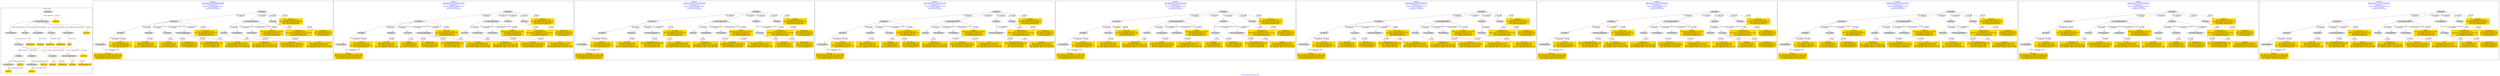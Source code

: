 digraph n0 {
fontcolor="blue"
remincross="true"
label="s13-s-art-institute-of-chicago.xml"
subgraph cluster_0 {
label="1-correct model"
n2[style="filled",color="white",fillcolor="lightgray",label="E12_Production1"];
n3[style="filled",color="white",fillcolor="lightgray",label="E21_Person1"];
n4[style="filled",color="white",fillcolor="lightgray",label="E67_Birth1"];
n5[style="filled",color="white",fillcolor="lightgray",label="E69_Death1"];
n6[style="filled",color="white",fillcolor="lightgray",label="E74_Group1"];
n7[style="filled",color="white",fillcolor="lightgray",label="E82_Actor_Appellation1"];
n8[style="filled",color="white",fillcolor="lightgray",label="E22_Man-Made_Object1"];
n9[style="filled",color="white",fillcolor="lightgray",label="E35_Title1"];
n10[style="filled",color="white",fillcolor="lightgray",label="E54_Dimension1"];
n11[style="filled",color="white",fillcolor="lightgray",label="E55_Type1"];
n12[style="filled",color="white",fillcolor="lightgray",label="E8_Acquisition1"];
n13[style="filled",color="white",fillcolor="lightgray",label="E38_Image1"];
n14[style="filled",color="white",fillcolor="lightgray",label="E52_Time-Span1"];
n15[style="filled",color="white",fillcolor="lightgray",label="E52_Time-Span2"];
n16[shape="plaintext",style="filled",fillcolor="gold",label="Nationality"];
n17[shape="plaintext",style="filled",fillcolor="gold",label="birthYear"];
n18[shape="plaintext",style="filled",fillcolor="gold",label="Linktodata"];
n19[shape="plaintext",style="filled",fillcolor="gold",label="Artistname"];
n20[shape="plaintext",style="filled",fillcolor="gold",label="Nationality_uri"];
n21[shape="plaintext",style="filled",fillcolor="gold",label="Death_URI"];
n22[shape="plaintext",style="filled",fillcolor="gold",label="Artist_URI"];
n23[shape="plaintext",style="filled",fillcolor="gold",label="Artist_Appellation_URI"];
n24[shape="plaintext",style="filled",fillcolor="gold",label="Credit"];
n25[shape="plaintext",style="filled",fillcolor="gold",label="deathYear"];
n26[shape="plaintext",style="filled",fillcolor="gold",label="Dimensions"];
n27[shape="plaintext",style="filled",fillcolor="gold",label="Technique_uri"];
n28[shape="plaintext",style="filled",fillcolor="gold",label="Titleofartwork"];
n29[shape="plaintext",style="filled",fillcolor="gold",label="Birth_URI"];
n30[shape="plaintext",style="filled",fillcolor="gold",label="ImageURL"];
n31[shape="plaintext",style="filled",fillcolor="gold",label="Typeofartwork"];
}
subgraph cluster_1 {
label="candidate 0\nlink coherence:0.038461538461538464\nnode coherence:0.07407407407407407\nconfidence:1.0\nmapping score:0.391358024691358\ncost:1510.805839\n-precision:0.82-recall:0.69"
n33[style="filled",color="white",fillcolor="lightgray",label="E21_Person1"];
n34[style="filled",color="white",fillcolor="lightgray",label="E67_Birth1"];
n35[style="filled",color="white",fillcolor="lightgray",label="E69_Death1"];
n36[style="filled",color="white",fillcolor="lightgray",label="E74_Group1"];
n37[style="filled",color="white",fillcolor="lightgray",label="E82_Actor_Appellation1"];
n38[style="filled",color="white",fillcolor="lightgray",label="E22_Man-Made_Object1"];
n39[style="filled",color="white",fillcolor="lightgray",label="E35_Title1"];
n40[style="filled",color="white",fillcolor="lightgray",label="E54_Dimension1"];
n41[style="filled",color="white",fillcolor="lightgray",label="E8_Acquisition1"];
n42[style="filled",color="white",fillcolor="lightgray",label="E38_Image1"];
n43[style="filled",color="white",fillcolor="lightgray",label="E55_Type1"];
n44[style="filled",color="white",fillcolor="lightgray",label="E52_Time-Span1"];
n45[shape="plaintext",style="filled",fillcolor="gold",label="Typeofartwork\n[E55_Type,label,0.396]\n[E29_Design_or_Procedure,P3_has_note,0.354]\n[E57_Material,label,0.183]\n[E57_Material,classLink,0.067]"];
n46[shape="plaintext",style="filled",fillcolor="gold",label="birthYear\n[E52_Time-Span,P82a_begin_of_the_begin,0.495]\n[E52_Time-Span,P82_at_some_time_within,0.384]\n[E52_Time-Span,P82b_end_of_the_end,0.077]\n[E33_Linguistic_Object,P3_has_note,0.044]"];
n47[shape="plaintext",style="filled",fillcolor="gold",label="Credit\n[E8_Acquisition,P3_has_note,0.543]\n[E30_Right,P3_has_note,0.167]\n[E22_Man-Made_Object,P3_has_note,0.157]\n[E73_Information_Object,P3_has_note,0.133]"];
n48[shape="plaintext",style="filled",fillcolor="gold",label="ImageURL\n[E38_Image,classLink,0.823]\n[E22_Man-Made_Object,classLink,0.097]\n[E78_Collection,classLink,0.052]\n[E21_Person,classLink,0.028]"];
n49[shape="plaintext",style="filled",fillcolor="gold",label="Artist_Appellation_URI\n[E82_Actor_Appellation,classLink,0.598]\n[E21_Person,classLink,0.304]\n[E67_Birth,classLink,0.049]\n[E39_Actor,classLink,0.049]"];
n50[shape="plaintext",style="filled",fillcolor="gold",label="Titleofartwork\n[E35_Title,label,0.383]\n[E22_Man-Made_Object,P3_has_note,0.226]\n[E33_Linguistic_Object,P3_has_note,0.203]\n[E73_Information_Object,P3_has_note,0.188]"];
n51[shape="plaintext",style="filled",fillcolor="gold",label="Birth_URI\n[E67_Birth,classLink,0.379]\n[E21_Person,classLink,0.288]\n[E82_Actor_Appellation,classLink,0.223]\n[E39_Actor,classLink,0.11]"];
n52[shape="plaintext",style="filled",fillcolor="gold",label="Artist_URI\n[E21_Person,classLink,0.395]\n[E82_Actor_Appellation,classLink,0.307]\n[E39_Actor,classLink,0.15]\n[E67_Birth,classLink,0.149]"];
n53[shape="plaintext",style="filled",fillcolor="gold",label="Linktodata\n[E22_Man-Made_Object,classLink,0.422]\n[E38_Image,classLink,0.411]\n[E78_Collection,classLink,0.109]\n[E21_Person,classLink,0.058]"];
n54[shape="plaintext",style="filled",fillcolor="gold",label="Death_URI\n[E69_Death,classLink,0.318]\n[E67_Birth,classLink,0.259]\n[E21_Person,classLink,0.237]\n[E82_Actor_Appellation,classLink,0.186]"];
n55[shape="plaintext",style="filled",fillcolor="gold",label="Technique_uri\n[E55_Type,classLink,0.415]\n[E57_Material,classLink,0.374]\n[E74_Group,classLink,0.172]\n[E55_Type,label,0.04]"];
n56[shape="plaintext",style="filled",fillcolor="gold",label="Artistname\n[E82_Actor_Appellation,label,0.658]\n[E8_Acquisition,P3_has_note,0.141]\n[E22_Man-Made_Object,P3_has_note,0.102]\n[E33_Linguistic_Object,P3_has_note,0.099]"];
n57[shape="plaintext",style="filled",fillcolor="gold",label="Nationality\n[E74_Group,label,0.522]\n[E74_Group,classLink,0.36]\n[E55_Type,label,0.063]\n[E21_Person,P3_has_note,0.055]"];
n58[shape="plaintext",style="filled",fillcolor="gold",label="Nationality_uri\n[E74_Group,classLink,0.71]\n[E55_Type,classLink,0.168]\n[E57_Material,classLink,0.081]\n[E74_Group,label,0.04]"];
n59[shape="plaintext",style="filled",fillcolor="gold",label="Dimensions\n[E54_Dimension,P3_has_note,0.815]\n[E22_Man-Made_Object,P3_has_note,0.079]\n[E34_Inscription,P3_has_note,0.056]\n[E82_Actor_Appellation,label,0.051]"];
}
subgraph cluster_2 {
label="candidate 1\nlink coherence:0.037037037037037035\nnode coherence:0.07407407407407407\nconfidence:1.0\nmapping score:0.391358024691358\ncost:1511.805148\n-precision:0.75-recall:0.69"
n61[style="filled",color="white",fillcolor="lightgray",label="E21_Person1"];
n62[style="filled",color="white",fillcolor="lightgray",label="E67_Birth1"];
n63[style="filled",color="white",fillcolor="lightgray",label="E69_Death1"];
n64[style="filled",color="white",fillcolor="lightgray",label="E74_Group1"];
n65[style="filled",color="white",fillcolor="lightgray",label="E82_Actor_Appellation1"];
n66[style="filled",color="white",fillcolor="lightgray",label="E22_Man-Made_Object1"];
n67[style="filled",color="white",fillcolor="lightgray",label="E35_Title1"];
n68[style="filled",color="white",fillcolor="lightgray",label="E54_Dimension1"];
n69[style="filled",color="white",fillcolor="lightgray",label="E8_Acquisition1"];
n70[style="filled",color="white",fillcolor="lightgray",label="E38_Image1"];
n71[style="filled",color="white",fillcolor="lightgray",label="E39_Actor1"];
n72[style="filled",color="white",fillcolor="lightgray",label="E55_Type1"];
n73[style="filled",color="white",fillcolor="lightgray",label="E52_Time-Span1"];
n74[shape="plaintext",style="filled",fillcolor="gold",label="Typeofartwork\n[E55_Type,label,0.396]\n[E29_Design_or_Procedure,P3_has_note,0.354]\n[E57_Material,label,0.183]\n[E57_Material,classLink,0.067]"];
n75[shape="plaintext",style="filled",fillcolor="gold",label="birthYear\n[E52_Time-Span,P82a_begin_of_the_begin,0.495]\n[E52_Time-Span,P82_at_some_time_within,0.384]\n[E52_Time-Span,P82b_end_of_the_end,0.077]\n[E33_Linguistic_Object,P3_has_note,0.044]"];
n76[shape="plaintext",style="filled",fillcolor="gold",label="Credit\n[E8_Acquisition,P3_has_note,0.543]\n[E30_Right,P3_has_note,0.167]\n[E22_Man-Made_Object,P3_has_note,0.157]\n[E73_Information_Object,P3_has_note,0.133]"];
n77[shape="plaintext",style="filled",fillcolor="gold",label="ImageURL\n[E38_Image,classLink,0.823]\n[E22_Man-Made_Object,classLink,0.097]\n[E78_Collection,classLink,0.052]\n[E21_Person,classLink,0.028]"];
n78[shape="plaintext",style="filled",fillcolor="gold",label="Artist_Appellation_URI\n[E82_Actor_Appellation,classLink,0.598]\n[E21_Person,classLink,0.304]\n[E67_Birth,classLink,0.049]\n[E39_Actor,classLink,0.049]"];
n79[shape="plaintext",style="filled",fillcolor="gold",label="Titleofartwork\n[E35_Title,label,0.383]\n[E22_Man-Made_Object,P3_has_note,0.226]\n[E33_Linguistic_Object,P3_has_note,0.203]\n[E73_Information_Object,P3_has_note,0.188]"];
n80[shape="plaintext",style="filled",fillcolor="gold",label="Birth_URI\n[E67_Birth,classLink,0.379]\n[E21_Person,classLink,0.288]\n[E82_Actor_Appellation,classLink,0.223]\n[E39_Actor,classLink,0.11]"];
n81[shape="plaintext",style="filled",fillcolor="gold",label="Artist_URI\n[E21_Person,classLink,0.395]\n[E82_Actor_Appellation,classLink,0.307]\n[E39_Actor,classLink,0.15]\n[E67_Birth,classLink,0.149]"];
n82[shape="plaintext",style="filled",fillcolor="gold",label="Linktodata\n[E22_Man-Made_Object,classLink,0.422]\n[E38_Image,classLink,0.411]\n[E78_Collection,classLink,0.109]\n[E21_Person,classLink,0.058]"];
n83[shape="plaintext",style="filled",fillcolor="gold",label="Death_URI\n[E69_Death,classLink,0.318]\n[E67_Birth,classLink,0.259]\n[E21_Person,classLink,0.237]\n[E82_Actor_Appellation,classLink,0.186]"];
n84[shape="plaintext",style="filled",fillcolor="gold",label="Technique_uri\n[E55_Type,classLink,0.415]\n[E57_Material,classLink,0.374]\n[E74_Group,classLink,0.172]\n[E55_Type,label,0.04]"];
n85[shape="plaintext",style="filled",fillcolor="gold",label="Artistname\n[E82_Actor_Appellation,label,0.658]\n[E8_Acquisition,P3_has_note,0.141]\n[E22_Man-Made_Object,P3_has_note,0.102]\n[E33_Linguistic_Object,P3_has_note,0.099]"];
n86[shape="plaintext",style="filled",fillcolor="gold",label="Nationality\n[E74_Group,label,0.522]\n[E74_Group,classLink,0.36]\n[E55_Type,label,0.063]\n[E21_Person,P3_has_note,0.055]"];
n87[shape="plaintext",style="filled",fillcolor="gold",label="Nationality_uri\n[E74_Group,classLink,0.71]\n[E55_Type,classLink,0.168]\n[E57_Material,classLink,0.081]\n[E74_Group,label,0.04]"];
n88[shape="plaintext",style="filled",fillcolor="gold",label="Dimensions\n[E54_Dimension,P3_has_note,0.815]\n[E22_Man-Made_Object,P3_has_note,0.079]\n[E34_Inscription,P3_has_note,0.056]\n[E82_Actor_Appellation,label,0.051]"];
}
subgraph cluster_3 {
label="candidate 2\nlink coherence:0.037037037037037035\nnode coherence:0.07407407407407407\nconfidence:1.0\nmapping score:0.391358024691358\ncost:1511.805198\n-precision:0.67-recall:0.62"
n90[style="filled",color="white",fillcolor="lightgray",label="E21_Person1"];
n91[style="filled",color="white",fillcolor="lightgray",label="E67_Birth1"];
n92[style="filled",color="white",fillcolor="lightgray",label="E69_Death1"];
n93[style="filled",color="white",fillcolor="lightgray",label="E82_Actor_Appellation1"];
n94[style="filled",color="white",fillcolor="lightgray",label="E22_Man-Made_Object1"];
n95[style="filled",color="white",fillcolor="lightgray",label="E35_Title1"];
n96[style="filled",color="white",fillcolor="lightgray",label="E54_Dimension1"];
n97[style="filled",color="white",fillcolor="lightgray",label="E8_Acquisition1"];
n98[style="filled",color="white",fillcolor="lightgray",label="E38_Image1"];
n99[style="filled",color="white",fillcolor="lightgray",label="E39_Actor1"];
n100[style="filled",color="white",fillcolor="lightgray",label="E55_Type1"];
n101[style="filled",color="white",fillcolor="lightgray",label="E74_Group1"];
n102[style="filled",color="white",fillcolor="lightgray",label="E52_Time-Span1"];
n103[shape="plaintext",style="filled",fillcolor="gold",label="Typeofartwork\n[E55_Type,label,0.396]\n[E29_Design_or_Procedure,P3_has_note,0.354]\n[E57_Material,label,0.183]\n[E57_Material,classLink,0.067]"];
n104[shape="plaintext",style="filled",fillcolor="gold",label="birthYear\n[E52_Time-Span,P82a_begin_of_the_begin,0.495]\n[E52_Time-Span,P82_at_some_time_within,0.384]\n[E52_Time-Span,P82b_end_of_the_end,0.077]\n[E33_Linguistic_Object,P3_has_note,0.044]"];
n105[shape="plaintext",style="filled",fillcolor="gold",label="Credit\n[E8_Acquisition,P3_has_note,0.543]\n[E30_Right,P3_has_note,0.167]\n[E22_Man-Made_Object,P3_has_note,0.157]\n[E73_Information_Object,P3_has_note,0.133]"];
n106[shape="plaintext",style="filled",fillcolor="gold",label="ImageURL\n[E38_Image,classLink,0.823]\n[E22_Man-Made_Object,classLink,0.097]\n[E78_Collection,classLink,0.052]\n[E21_Person,classLink,0.028]"];
n107[shape="plaintext",style="filled",fillcolor="gold",label="Artist_Appellation_URI\n[E82_Actor_Appellation,classLink,0.598]\n[E21_Person,classLink,0.304]\n[E67_Birth,classLink,0.049]\n[E39_Actor,classLink,0.049]"];
n108[shape="plaintext",style="filled",fillcolor="gold",label="Titleofartwork\n[E35_Title,label,0.383]\n[E22_Man-Made_Object,P3_has_note,0.226]\n[E33_Linguistic_Object,P3_has_note,0.203]\n[E73_Information_Object,P3_has_note,0.188]"];
n109[shape="plaintext",style="filled",fillcolor="gold",label="Birth_URI\n[E67_Birth,classLink,0.379]\n[E21_Person,classLink,0.288]\n[E82_Actor_Appellation,classLink,0.223]\n[E39_Actor,classLink,0.11]"];
n110[shape="plaintext",style="filled",fillcolor="gold",label="Artist_URI\n[E21_Person,classLink,0.395]\n[E82_Actor_Appellation,classLink,0.307]\n[E39_Actor,classLink,0.15]\n[E67_Birth,classLink,0.149]"];
n111[shape="plaintext",style="filled",fillcolor="gold",label="Linktodata\n[E22_Man-Made_Object,classLink,0.422]\n[E38_Image,classLink,0.411]\n[E78_Collection,classLink,0.109]\n[E21_Person,classLink,0.058]"];
n112[shape="plaintext",style="filled",fillcolor="gold",label="Death_URI\n[E69_Death,classLink,0.318]\n[E67_Birth,classLink,0.259]\n[E21_Person,classLink,0.237]\n[E82_Actor_Appellation,classLink,0.186]"];
n113[shape="plaintext",style="filled",fillcolor="gold",label="Technique_uri\n[E55_Type,classLink,0.415]\n[E57_Material,classLink,0.374]\n[E74_Group,classLink,0.172]\n[E55_Type,label,0.04]"];
n114[shape="plaintext",style="filled",fillcolor="gold",label="Artistname\n[E82_Actor_Appellation,label,0.658]\n[E8_Acquisition,P3_has_note,0.141]\n[E22_Man-Made_Object,P3_has_note,0.102]\n[E33_Linguistic_Object,P3_has_note,0.099]"];
n115[shape="plaintext",style="filled",fillcolor="gold",label="Nationality\n[E74_Group,label,0.522]\n[E74_Group,classLink,0.36]\n[E55_Type,label,0.063]\n[E21_Person,P3_has_note,0.055]"];
n116[shape="plaintext",style="filled",fillcolor="gold",label="Nationality_uri\n[E74_Group,classLink,0.71]\n[E55_Type,classLink,0.168]\n[E57_Material,classLink,0.081]\n[E74_Group,label,0.04]"];
n117[shape="plaintext",style="filled",fillcolor="gold",label="Dimensions\n[E54_Dimension,P3_has_note,0.815]\n[E22_Man-Made_Object,P3_has_note,0.079]\n[E34_Inscription,P3_has_note,0.056]\n[E82_Actor_Appellation,label,0.051]"];
}
subgraph cluster_4 {
label="candidate 3\nlink coherence:0.037037037037037035\nnode coherence:0.07407407407407407\nconfidence:1.0\nmapping score:0.391358024691358\ncost:1511.805462\n-precision:0.67-recall:0.62"
n119[style="filled",color="white",fillcolor="lightgray",label="E21_Person1"];
n120[style="filled",color="white",fillcolor="lightgray",label="E67_Birth1"];
n121[style="filled",color="white",fillcolor="lightgray",label="E69_Death1"];
n122[style="filled",color="white",fillcolor="lightgray",label="E74_Group1"];
n123[style="filled",color="white",fillcolor="lightgray",label="E22_Man-Made_Object1"];
n124[style="filled",color="white",fillcolor="lightgray",label="E35_Title1"];
n125[style="filled",color="white",fillcolor="lightgray",label="E54_Dimension1"];
n126[style="filled",color="white",fillcolor="lightgray",label="E8_Acquisition1"];
n127[style="filled",color="white",fillcolor="lightgray",label="E38_Image1"];
n128[style="filled",color="white",fillcolor="lightgray",label="E39_Actor1"];
n129[style="filled",color="white",fillcolor="lightgray",label="E55_Type1"];
n130[style="filled",color="white",fillcolor="lightgray",label="E82_Actor_Appellation1"];
n131[style="filled",color="white",fillcolor="lightgray",label="E52_Time-Span1"];
n132[shape="plaintext",style="filled",fillcolor="gold",label="Typeofartwork\n[E55_Type,label,0.396]\n[E29_Design_or_Procedure,P3_has_note,0.354]\n[E57_Material,label,0.183]\n[E57_Material,classLink,0.067]"];
n133[shape="plaintext",style="filled",fillcolor="gold",label="birthYear\n[E52_Time-Span,P82a_begin_of_the_begin,0.495]\n[E52_Time-Span,P82_at_some_time_within,0.384]\n[E52_Time-Span,P82b_end_of_the_end,0.077]\n[E33_Linguistic_Object,P3_has_note,0.044]"];
n134[shape="plaintext",style="filled",fillcolor="gold",label="Credit\n[E8_Acquisition,P3_has_note,0.543]\n[E30_Right,P3_has_note,0.167]\n[E22_Man-Made_Object,P3_has_note,0.157]\n[E73_Information_Object,P3_has_note,0.133]"];
n135[shape="plaintext",style="filled",fillcolor="gold",label="ImageURL\n[E38_Image,classLink,0.823]\n[E22_Man-Made_Object,classLink,0.097]\n[E78_Collection,classLink,0.052]\n[E21_Person,classLink,0.028]"];
n136[shape="plaintext",style="filled",fillcolor="gold",label="Artist_Appellation_URI\n[E82_Actor_Appellation,classLink,0.598]\n[E21_Person,classLink,0.304]\n[E67_Birth,classLink,0.049]\n[E39_Actor,classLink,0.049]"];
n137[shape="plaintext",style="filled",fillcolor="gold",label="Titleofartwork\n[E35_Title,label,0.383]\n[E22_Man-Made_Object,P3_has_note,0.226]\n[E33_Linguistic_Object,P3_has_note,0.203]\n[E73_Information_Object,P3_has_note,0.188]"];
n138[shape="plaintext",style="filled",fillcolor="gold",label="Birth_URI\n[E67_Birth,classLink,0.379]\n[E21_Person,classLink,0.288]\n[E82_Actor_Appellation,classLink,0.223]\n[E39_Actor,classLink,0.11]"];
n139[shape="plaintext",style="filled",fillcolor="gold",label="Artist_URI\n[E21_Person,classLink,0.395]\n[E82_Actor_Appellation,classLink,0.307]\n[E39_Actor,classLink,0.15]\n[E67_Birth,classLink,0.149]"];
n140[shape="plaintext",style="filled",fillcolor="gold",label="Linktodata\n[E22_Man-Made_Object,classLink,0.422]\n[E38_Image,classLink,0.411]\n[E78_Collection,classLink,0.109]\n[E21_Person,classLink,0.058]"];
n141[shape="plaintext",style="filled",fillcolor="gold",label="Death_URI\n[E69_Death,classLink,0.318]\n[E67_Birth,classLink,0.259]\n[E21_Person,classLink,0.237]\n[E82_Actor_Appellation,classLink,0.186]"];
n142[shape="plaintext",style="filled",fillcolor="gold",label="Technique_uri\n[E55_Type,classLink,0.415]\n[E57_Material,classLink,0.374]\n[E74_Group,classLink,0.172]\n[E55_Type,label,0.04]"];
n143[shape="plaintext",style="filled",fillcolor="gold",label="Artistname\n[E82_Actor_Appellation,label,0.658]\n[E8_Acquisition,P3_has_note,0.141]\n[E22_Man-Made_Object,P3_has_note,0.102]\n[E33_Linguistic_Object,P3_has_note,0.099]"];
n144[shape="plaintext",style="filled",fillcolor="gold",label="Nationality\n[E74_Group,label,0.522]\n[E74_Group,classLink,0.36]\n[E55_Type,label,0.063]\n[E21_Person,P3_has_note,0.055]"];
n145[shape="plaintext",style="filled",fillcolor="gold",label="Nationality_uri\n[E74_Group,classLink,0.71]\n[E55_Type,classLink,0.168]\n[E57_Material,classLink,0.081]\n[E74_Group,label,0.04]"];
n146[shape="plaintext",style="filled",fillcolor="gold",label="Dimensions\n[E54_Dimension,P3_has_note,0.815]\n[E22_Man-Made_Object,P3_has_note,0.079]\n[E34_Inscription,P3_has_note,0.056]\n[E82_Actor_Appellation,label,0.051]"];
}
subgraph cluster_5 {
label="candidate 4\nlink coherence:0.037037037037037035\nnode coherence:0.07407407407407407\nconfidence:1.0\nmapping score:0.391358024691358\ncost:1511.805512\n-precision:0.58-recall:0.54"
n148[style="filled",color="white",fillcolor="lightgray",label="E21_Person1"];
n149[style="filled",color="white",fillcolor="lightgray",label="E67_Birth1"];
n150[style="filled",color="white",fillcolor="lightgray",label="E69_Death1"];
n151[style="filled",color="white",fillcolor="lightgray",label="E22_Man-Made_Object1"];
n152[style="filled",color="white",fillcolor="lightgray",label="E35_Title1"];
n153[style="filled",color="white",fillcolor="lightgray",label="E54_Dimension1"];
n154[style="filled",color="white",fillcolor="lightgray",label="E8_Acquisition1"];
n155[style="filled",color="white",fillcolor="lightgray",label="E38_Image1"];
n156[style="filled",color="white",fillcolor="lightgray",label="E39_Actor1"];
n157[style="filled",color="white",fillcolor="lightgray",label="E55_Type1"];
n158[style="filled",color="white",fillcolor="lightgray",label="E74_Group1"];
n159[style="filled",color="white",fillcolor="lightgray",label="E82_Actor_Appellation1"];
n160[style="filled",color="white",fillcolor="lightgray",label="E52_Time-Span1"];
n161[shape="plaintext",style="filled",fillcolor="gold",label="Typeofartwork\n[E55_Type,label,0.396]\n[E29_Design_or_Procedure,P3_has_note,0.354]\n[E57_Material,label,0.183]\n[E57_Material,classLink,0.067]"];
n162[shape="plaintext",style="filled",fillcolor="gold",label="birthYear\n[E52_Time-Span,P82a_begin_of_the_begin,0.495]\n[E52_Time-Span,P82_at_some_time_within,0.384]\n[E52_Time-Span,P82b_end_of_the_end,0.077]\n[E33_Linguistic_Object,P3_has_note,0.044]"];
n163[shape="plaintext",style="filled",fillcolor="gold",label="Credit\n[E8_Acquisition,P3_has_note,0.543]\n[E30_Right,P3_has_note,0.167]\n[E22_Man-Made_Object,P3_has_note,0.157]\n[E73_Information_Object,P3_has_note,0.133]"];
n164[shape="plaintext",style="filled",fillcolor="gold",label="ImageURL\n[E38_Image,classLink,0.823]\n[E22_Man-Made_Object,classLink,0.097]\n[E78_Collection,classLink,0.052]\n[E21_Person,classLink,0.028]"];
n165[shape="plaintext",style="filled",fillcolor="gold",label="Artist_Appellation_URI\n[E82_Actor_Appellation,classLink,0.598]\n[E21_Person,classLink,0.304]\n[E67_Birth,classLink,0.049]\n[E39_Actor,classLink,0.049]"];
n166[shape="plaintext",style="filled",fillcolor="gold",label="Titleofartwork\n[E35_Title,label,0.383]\n[E22_Man-Made_Object,P3_has_note,0.226]\n[E33_Linguistic_Object,P3_has_note,0.203]\n[E73_Information_Object,P3_has_note,0.188]"];
n167[shape="plaintext",style="filled",fillcolor="gold",label="Birth_URI\n[E67_Birth,classLink,0.379]\n[E21_Person,classLink,0.288]\n[E82_Actor_Appellation,classLink,0.223]\n[E39_Actor,classLink,0.11]"];
n168[shape="plaintext",style="filled",fillcolor="gold",label="Artist_URI\n[E21_Person,classLink,0.395]\n[E82_Actor_Appellation,classLink,0.307]\n[E39_Actor,classLink,0.15]\n[E67_Birth,classLink,0.149]"];
n169[shape="plaintext",style="filled",fillcolor="gold",label="Linktodata\n[E22_Man-Made_Object,classLink,0.422]\n[E38_Image,classLink,0.411]\n[E78_Collection,classLink,0.109]\n[E21_Person,classLink,0.058]"];
n170[shape="plaintext",style="filled",fillcolor="gold",label="Death_URI\n[E69_Death,classLink,0.318]\n[E67_Birth,classLink,0.259]\n[E21_Person,classLink,0.237]\n[E82_Actor_Appellation,classLink,0.186]"];
n171[shape="plaintext",style="filled",fillcolor="gold",label="Technique_uri\n[E55_Type,classLink,0.415]\n[E57_Material,classLink,0.374]\n[E74_Group,classLink,0.172]\n[E55_Type,label,0.04]"];
n172[shape="plaintext",style="filled",fillcolor="gold",label="Artistname\n[E82_Actor_Appellation,label,0.658]\n[E8_Acquisition,P3_has_note,0.141]\n[E22_Man-Made_Object,P3_has_note,0.102]\n[E33_Linguistic_Object,P3_has_note,0.099]"];
n173[shape="plaintext",style="filled",fillcolor="gold",label="Nationality\n[E74_Group,label,0.522]\n[E74_Group,classLink,0.36]\n[E55_Type,label,0.063]\n[E21_Person,P3_has_note,0.055]"];
n174[shape="plaintext",style="filled",fillcolor="gold",label="Nationality_uri\n[E74_Group,classLink,0.71]\n[E55_Type,classLink,0.168]\n[E57_Material,classLink,0.081]\n[E74_Group,label,0.04]"];
n175[shape="plaintext",style="filled",fillcolor="gold",label="Dimensions\n[E54_Dimension,P3_has_note,0.815]\n[E22_Man-Made_Object,P3_has_note,0.079]\n[E34_Inscription,P3_has_note,0.056]\n[E82_Actor_Appellation,label,0.051]"];
}
subgraph cluster_6 {
label="candidate 5\nlink coherence:0.037037037037037035\nnode coherence:0.07407407407407407\nconfidence:1.0\nmapping score:0.391358024691358\ncost:1511.805544\n-precision:0.67-recall:0.62"
n177[style="filled",color="white",fillcolor="lightgray",label="E21_Person1"];
n178[style="filled",color="white",fillcolor="lightgray",label="E67_Birth1"];
n179[style="filled",color="white",fillcolor="lightgray",label="E74_Group1"];
n180[style="filled",color="white",fillcolor="lightgray",label="E82_Actor_Appellation1"];
n181[style="filled",color="white",fillcolor="lightgray",label="E22_Man-Made_Object1"];
n182[style="filled",color="white",fillcolor="lightgray",label="E35_Title1"];
n183[style="filled",color="white",fillcolor="lightgray",label="E54_Dimension1"];
n184[style="filled",color="white",fillcolor="lightgray",label="E8_Acquisition1"];
n185[style="filled",color="white",fillcolor="lightgray",label="E38_Image1"];
n186[style="filled",color="white",fillcolor="lightgray",label="E39_Actor1"];
n187[style="filled",color="white",fillcolor="lightgray",label="E55_Type1"];
n188[style="filled",color="white",fillcolor="lightgray",label="E69_Death1"];
n189[style="filled",color="white",fillcolor="lightgray",label="E52_Time-Span1"];
n190[shape="plaintext",style="filled",fillcolor="gold",label="Typeofartwork\n[E55_Type,label,0.396]\n[E29_Design_or_Procedure,P3_has_note,0.354]\n[E57_Material,label,0.183]\n[E57_Material,classLink,0.067]"];
n191[shape="plaintext",style="filled",fillcolor="gold",label="birthYear\n[E52_Time-Span,P82a_begin_of_the_begin,0.495]\n[E52_Time-Span,P82_at_some_time_within,0.384]\n[E52_Time-Span,P82b_end_of_the_end,0.077]\n[E33_Linguistic_Object,P3_has_note,0.044]"];
n192[shape="plaintext",style="filled",fillcolor="gold",label="Credit\n[E8_Acquisition,P3_has_note,0.543]\n[E30_Right,P3_has_note,0.167]\n[E22_Man-Made_Object,P3_has_note,0.157]\n[E73_Information_Object,P3_has_note,0.133]"];
n193[shape="plaintext",style="filled",fillcolor="gold",label="ImageURL\n[E38_Image,classLink,0.823]\n[E22_Man-Made_Object,classLink,0.097]\n[E78_Collection,classLink,0.052]\n[E21_Person,classLink,0.028]"];
n194[shape="plaintext",style="filled",fillcolor="gold",label="Artist_Appellation_URI\n[E82_Actor_Appellation,classLink,0.598]\n[E21_Person,classLink,0.304]\n[E67_Birth,classLink,0.049]\n[E39_Actor,classLink,0.049]"];
n195[shape="plaintext",style="filled",fillcolor="gold",label="Titleofartwork\n[E35_Title,label,0.383]\n[E22_Man-Made_Object,P3_has_note,0.226]\n[E33_Linguistic_Object,P3_has_note,0.203]\n[E73_Information_Object,P3_has_note,0.188]"];
n196[shape="plaintext",style="filled",fillcolor="gold",label="Birth_URI\n[E67_Birth,classLink,0.379]\n[E21_Person,classLink,0.288]\n[E82_Actor_Appellation,classLink,0.223]\n[E39_Actor,classLink,0.11]"];
n197[shape="plaintext",style="filled",fillcolor="gold",label="Artist_URI\n[E21_Person,classLink,0.395]\n[E82_Actor_Appellation,classLink,0.307]\n[E39_Actor,classLink,0.15]\n[E67_Birth,classLink,0.149]"];
n198[shape="plaintext",style="filled",fillcolor="gold",label="Linktodata\n[E22_Man-Made_Object,classLink,0.422]\n[E38_Image,classLink,0.411]\n[E78_Collection,classLink,0.109]\n[E21_Person,classLink,0.058]"];
n199[shape="plaintext",style="filled",fillcolor="gold",label="Death_URI\n[E69_Death,classLink,0.318]\n[E67_Birth,classLink,0.259]\n[E21_Person,classLink,0.237]\n[E82_Actor_Appellation,classLink,0.186]"];
n200[shape="plaintext",style="filled",fillcolor="gold",label="Technique_uri\n[E55_Type,classLink,0.415]\n[E57_Material,classLink,0.374]\n[E74_Group,classLink,0.172]\n[E55_Type,label,0.04]"];
n201[shape="plaintext",style="filled",fillcolor="gold",label="Artistname\n[E82_Actor_Appellation,label,0.658]\n[E8_Acquisition,P3_has_note,0.141]\n[E22_Man-Made_Object,P3_has_note,0.102]\n[E33_Linguistic_Object,P3_has_note,0.099]"];
n202[shape="plaintext",style="filled",fillcolor="gold",label="Nationality\n[E74_Group,label,0.522]\n[E74_Group,classLink,0.36]\n[E55_Type,label,0.063]\n[E21_Person,P3_has_note,0.055]"];
n203[shape="plaintext",style="filled",fillcolor="gold",label="Nationality_uri\n[E74_Group,classLink,0.71]\n[E55_Type,classLink,0.168]\n[E57_Material,classLink,0.081]\n[E74_Group,label,0.04]"];
n204[shape="plaintext",style="filled",fillcolor="gold",label="Dimensions\n[E54_Dimension,P3_has_note,0.815]\n[E22_Man-Made_Object,P3_has_note,0.079]\n[E34_Inscription,P3_has_note,0.056]\n[E82_Actor_Appellation,label,0.051]"];
}
subgraph cluster_7 {
label="candidate 6\nlink coherence:0.037037037037037035\nnode coherence:0.07407407407407407\nconfidence:1.0\nmapping score:0.391358024691358\ncost:1511.805594\n-precision:0.58-recall:0.54"
n206[style="filled",color="white",fillcolor="lightgray",label="E21_Person1"];
n207[style="filled",color="white",fillcolor="lightgray",label="E67_Birth1"];
n208[style="filled",color="white",fillcolor="lightgray",label="E82_Actor_Appellation1"];
n209[style="filled",color="white",fillcolor="lightgray",label="E22_Man-Made_Object1"];
n210[style="filled",color="white",fillcolor="lightgray",label="E35_Title1"];
n211[style="filled",color="white",fillcolor="lightgray",label="E54_Dimension1"];
n212[style="filled",color="white",fillcolor="lightgray",label="E8_Acquisition1"];
n213[style="filled",color="white",fillcolor="lightgray",label="E38_Image1"];
n214[style="filled",color="white",fillcolor="lightgray",label="E39_Actor1"];
n215[style="filled",color="white",fillcolor="lightgray",label="E55_Type1"];
n216[style="filled",color="white",fillcolor="lightgray",label="E69_Death1"];
n217[style="filled",color="white",fillcolor="lightgray",label="E74_Group1"];
n218[style="filled",color="white",fillcolor="lightgray",label="E52_Time-Span1"];
n219[shape="plaintext",style="filled",fillcolor="gold",label="Typeofartwork\n[E55_Type,label,0.396]\n[E29_Design_or_Procedure,P3_has_note,0.354]\n[E57_Material,label,0.183]\n[E57_Material,classLink,0.067]"];
n220[shape="plaintext",style="filled",fillcolor="gold",label="birthYear\n[E52_Time-Span,P82a_begin_of_the_begin,0.495]\n[E52_Time-Span,P82_at_some_time_within,0.384]\n[E52_Time-Span,P82b_end_of_the_end,0.077]\n[E33_Linguistic_Object,P3_has_note,0.044]"];
n221[shape="plaintext",style="filled",fillcolor="gold",label="Credit\n[E8_Acquisition,P3_has_note,0.543]\n[E30_Right,P3_has_note,0.167]\n[E22_Man-Made_Object,P3_has_note,0.157]\n[E73_Information_Object,P3_has_note,0.133]"];
n222[shape="plaintext",style="filled",fillcolor="gold",label="ImageURL\n[E38_Image,classLink,0.823]\n[E22_Man-Made_Object,classLink,0.097]\n[E78_Collection,classLink,0.052]\n[E21_Person,classLink,0.028]"];
n223[shape="plaintext",style="filled",fillcolor="gold",label="Artist_Appellation_URI\n[E82_Actor_Appellation,classLink,0.598]\n[E21_Person,classLink,0.304]\n[E67_Birth,classLink,0.049]\n[E39_Actor,classLink,0.049]"];
n224[shape="plaintext",style="filled",fillcolor="gold",label="Titleofartwork\n[E35_Title,label,0.383]\n[E22_Man-Made_Object,P3_has_note,0.226]\n[E33_Linguistic_Object,P3_has_note,0.203]\n[E73_Information_Object,P3_has_note,0.188]"];
n225[shape="plaintext",style="filled",fillcolor="gold",label="Birth_URI\n[E67_Birth,classLink,0.379]\n[E21_Person,classLink,0.288]\n[E82_Actor_Appellation,classLink,0.223]\n[E39_Actor,classLink,0.11]"];
n226[shape="plaintext",style="filled",fillcolor="gold",label="Artist_URI\n[E21_Person,classLink,0.395]\n[E82_Actor_Appellation,classLink,0.307]\n[E39_Actor,classLink,0.15]\n[E67_Birth,classLink,0.149]"];
n227[shape="plaintext",style="filled",fillcolor="gold",label="Linktodata\n[E22_Man-Made_Object,classLink,0.422]\n[E38_Image,classLink,0.411]\n[E78_Collection,classLink,0.109]\n[E21_Person,classLink,0.058]"];
n228[shape="plaintext",style="filled",fillcolor="gold",label="Death_URI\n[E69_Death,classLink,0.318]\n[E67_Birth,classLink,0.259]\n[E21_Person,classLink,0.237]\n[E82_Actor_Appellation,classLink,0.186]"];
n229[shape="plaintext",style="filled",fillcolor="gold",label="Technique_uri\n[E55_Type,classLink,0.415]\n[E57_Material,classLink,0.374]\n[E74_Group,classLink,0.172]\n[E55_Type,label,0.04]"];
n230[shape="plaintext",style="filled",fillcolor="gold",label="Artistname\n[E82_Actor_Appellation,label,0.658]\n[E8_Acquisition,P3_has_note,0.141]\n[E22_Man-Made_Object,P3_has_note,0.102]\n[E33_Linguistic_Object,P3_has_note,0.099]"];
n231[shape="plaintext",style="filled",fillcolor="gold",label="Nationality\n[E74_Group,label,0.522]\n[E74_Group,classLink,0.36]\n[E55_Type,label,0.063]\n[E21_Person,P3_has_note,0.055]"];
n232[shape="plaintext",style="filled",fillcolor="gold",label="Nationality_uri\n[E74_Group,classLink,0.71]\n[E55_Type,classLink,0.168]\n[E57_Material,classLink,0.081]\n[E74_Group,label,0.04]"];
n233[shape="plaintext",style="filled",fillcolor="gold",label="Dimensions\n[E54_Dimension,P3_has_note,0.815]\n[E22_Man-Made_Object,P3_has_note,0.079]\n[E34_Inscription,P3_has_note,0.056]\n[E82_Actor_Appellation,label,0.051]"];
}
subgraph cluster_8 {
label="candidate 7\nlink coherence:0.037037037037037035\nnode coherence:0.07407407407407407\nconfidence:1.0\nmapping score:0.391358024691358\ncost:1511.805858\n-precision:0.58-recall:0.54"
n235[style="filled",color="white",fillcolor="lightgray",label="E21_Person1"];
n236[style="filled",color="white",fillcolor="lightgray",label="E67_Birth1"];
n237[style="filled",color="white",fillcolor="lightgray",label="E74_Group1"];
n238[style="filled",color="white",fillcolor="lightgray",label="E22_Man-Made_Object1"];
n239[style="filled",color="white",fillcolor="lightgray",label="E35_Title1"];
n240[style="filled",color="white",fillcolor="lightgray",label="E54_Dimension1"];
n241[style="filled",color="white",fillcolor="lightgray",label="E8_Acquisition1"];
n242[style="filled",color="white",fillcolor="lightgray",label="E38_Image1"];
n243[style="filled",color="white",fillcolor="lightgray",label="E39_Actor1"];
n244[style="filled",color="white",fillcolor="lightgray",label="E55_Type1"];
n245[style="filled",color="white",fillcolor="lightgray",label="E69_Death1"];
n246[style="filled",color="white",fillcolor="lightgray",label="E82_Actor_Appellation1"];
n247[style="filled",color="white",fillcolor="lightgray",label="E52_Time-Span1"];
n248[shape="plaintext",style="filled",fillcolor="gold",label="Typeofartwork\n[E55_Type,label,0.396]\n[E29_Design_or_Procedure,P3_has_note,0.354]\n[E57_Material,label,0.183]\n[E57_Material,classLink,0.067]"];
n249[shape="plaintext",style="filled",fillcolor="gold",label="birthYear\n[E52_Time-Span,P82a_begin_of_the_begin,0.495]\n[E52_Time-Span,P82_at_some_time_within,0.384]\n[E52_Time-Span,P82b_end_of_the_end,0.077]\n[E33_Linguistic_Object,P3_has_note,0.044]"];
n250[shape="plaintext",style="filled",fillcolor="gold",label="Credit\n[E8_Acquisition,P3_has_note,0.543]\n[E30_Right,P3_has_note,0.167]\n[E22_Man-Made_Object,P3_has_note,0.157]\n[E73_Information_Object,P3_has_note,0.133]"];
n251[shape="plaintext",style="filled",fillcolor="gold",label="ImageURL\n[E38_Image,classLink,0.823]\n[E22_Man-Made_Object,classLink,0.097]\n[E78_Collection,classLink,0.052]\n[E21_Person,classLink,0.028]"];
n252[shape="plaintext",style="filled",fillcolor="gold",label="Artist_Appellation_URI\n[E82_Actor_Appellation,classLink,0.598]\n[E21_Person,classLink,0.304]\n[E67_Birth,classLink,0.049]\n[E39_Actor,classLink,0.049]"];
n253[shape="plaintext",style="filled",fillcolor="gold",label="Titleofartwork\n[E35_Title,label,0.383]\n[E22_Man-Made_Object,P3_has_note,0.226]\n[E33_Linguistic_Object,P3_has_note,0.203]\n[E73_Information_Object,P3_has_note,0.188]"];
n254[shape="plaintext",style="filled",fillcolor="gold",label="Birth_URI\n[E67_Birth,classLink,0.379]\n[E21_Person,classLink,0.288]\n[E82_Actor_Appellation,classLink,0.223]\n[E39_Actor,classLink,0.11]"];
n255[shape="plaintext",style="filled",fillcolor="gold",label="Artist_URI\n[E21_Person,classLink,0.395]\n[E82_Actor_Appellation,classLink,0.307]\n[E39_Actor,classLink,0.15]\n[E67_Birth,classLink,0.149]"];
n256[shape="plaintext",style="filled",fillcolor="gold",label="Linktodata\n[E22_Man-Made_Object,classLink,0.422]\n[E38_Image,classLink,0.411]\n[E78_Collection,classLink,0.109]\n[E21_Person,classLink,0.058]"];
n257[shape="plaintext",style="filled",fillcolor="gold",label="Death_URI\n[E69_Death,classLink,0.318]\n[E67_Birth,classLink,0.259]\n[E21_Person,classLink,0.237]\n[E82_Actor_Appellation,classLink,0.186]"];
n258[shape="plaintext",style="filled",fillcolor="gold",label="Technique_uri\n[E55_Type,classLink,0.415]\n[E57_Material,classLink,0.374]\n[E74_Group,classLink,0.172]\n[E55_Type,label,0.04]"];
n259[shape="plaintext",style="filled",fillcolor="gold",label="Artistname\n[E82_Actor_Appellation,label,0.658]\n[E8_Acquisition,P3_has_note,0.141]\n[E22_Man-Made_Object,P3_has_note,0.102]\n[E33_Linguistic_Object,P3_has_note,0.099]"];
n260[shape="plaintext",style="filled",fillcolor="gold",label="Nationality\n[E74_Group,label,0.522]\n[E74_Group,classLink,0.36]\n[E55_Type,label,0.063]\n[E21_Person,P3_has_note,0.055]"];
n261[shape="plaintext",style="filled",fillcolor="gold",label="Nationality_uri\n[E74_Group,classLink,0.71]\n[E55_Type,classLink,0.168]\n[E57_Material,classLink,0.081]\n[E74_Group,label,0.04]"];
n262[shape="plaintext",style="filled",fillcolor="gold",label="Dimensions\n[E54_Dimension,P3_has_note,0.815]\n[E22_Man-Made_Object,P3_has_note,0.079]\n[E34_Inscription,P3_has_note,0.056]\n[E82_Actor_Appellation,label,0.051]"];
}
subgraph cluster_9 {
label="candidate 8\nlink coherence:0.037037037037037035\nnode coherence:0.07407407407407407\nconfidence:1.0\nmapping score:0.391358024691358\ncost:1511.805908\n-precision:0.5-recall:0.46"
n264[style="filled",color="white",fillcolor="lightgray",label="E21_Person1"];
n265[style="filled",color="white",fillcolor="lightgray",label="E67_Birth1"];
n266[style="filled",color="white",fillcolor="lightgray",label="E22_Man-Made_Object1"];
n267[style="filled",color="white",fillcolor="lightgray",label="E35_Title1"];
n268[style="filled",color="white",fillcolor="lightgray",label="E54_Dimension1"];
n269[style="filled",color="white",fillcolor="lightgray",label="E8_Acquisition1"];
n270[style="filled",color="white",fillcolor="lightgray",label="E38_Image1"];
n271[style="filled",color="white",fillcolor="lightgray",label="E39_Actor1"];
n272[style="filled",color="white",fillcolor="lightgray",label="E55_Type1"];
n273[style="filled",color="white",fillcolor="lightgray",label="E69_Death1"];
n274[style="filled",color="white",fillcolor="lightgray",label="E74_Group1"];
n275[style="filled",color="white",fillcolor="lightgray",label="E82_Actor_Appellation1"];
n276[style="filled",color="white",fillcolor="lightgray",label="E52_Time-Span1"];
n277[shape="plaintext",style="filled",fillcolor="gold",label="Typeofartwork\n[E55_Type,label,0.396]\n[E29_Design_or_Procedure,P3_has_note,0.354]\n[E57_Material,label,0.183]\n[E57_Material,classLink,0.067]"];
n278[shape="plaintext",style="filled",fillcolor="gold",label="birthYear\n[E52_Time-Span,P82a_begin_of_the_begin,0.495]\n[E52_Time-Span,P82_at_some_time_within,0.384]\n[E52_Time-Span,P82b_end_of_the_end,0.077]\n[E33_Linguistic_Object,P3_has_note,0.044]"];
n279[shape="plaintext",style="filled",fillcolor="gold",label="Credit\n[E8_Acquisition,P3_has_note,0.543]\n[E30_Right,P3_has_note,0.167]\n[E22_Man-Made_Object,P3_has_note,0.157]\n[E73_Information_Object,P3_has_note,0.133]"];
n280[shape="plaintext",style="filled",fillcolor="gold",label="ImageURL\n[E38_Image,classLink,0.823]\n[E22_Man-Made_Object,classLink,0.097]\n[E78_Collection,classLink,0.052]\n[E21_Person,classLink,0.028]"];
n281[shape="plaintext",style="filled",fillcolor="gold",label="Artist_Appellation_URI\n[E82_Actor_Appellation,classLink,0.598]\n[E21_Person,classLink,0.304]\n[E67_Birth,classLink,0.049]\n[E39_Actor,classLink,0.049]"];
n282[shape="plaintext",style="filled",fillcolor="gold",label="Titleofartwork\n[E35_Title,label,0.383]\n[E22_Man-Made_Object,P3_has_note,0.226]\n[E33_Linguistic_Object,P3_has_note,0.203]\n[E73_Information_Object,P3_has_note,0.188]"];
n283[shape="plaintext",style="filled",fillcolor="gold",label="Birth_URI\n[E67_Birth,classLink,0.379]\n[E21_Person,classLink,0.288]\n[E82_Actor_Appellation,classLink,0.223]\n[E39_Actor,classLink,0.11]"];
n284[shape="plaintext",style="filled",fillcolor="gold",label="Artist_URI\n[E21_Person,classLink,0.395]\n[E82_Actor_Appellation,classLink,0.307]\n[E39_Actor,classLink,0.15]\n[E67_Birth,classLink,0.149]"];
n285[shape="plaintext",style="filled",fillcolor="gold",label="Linktodata\n[E22_Man-Made_Object,classLink,0.422]\n[E38_Image,classLink,0.411]\n[E78_Collection,classLink,0.109]\n[E21_Person,classLink,0.058]"];
n286[shape="plaintext",style="filled",fillcolor="gold",label="Death_URI\n[E69_Death,classLink,0.318]\n[E67_Birth,classLink,0.259]\n[E21_Person,classLink,0.237]\n[E82_Actor_Appellation,classLink,0.186]"];
n287[shape="plaintext",style="filled",fillcolor="gold",label="Technique_uri\n[E55_Type,classLink,0.415]\n[E57_Material,classLink,0.374]\n[E74_Group,classLink,0.172]\n[E55_Type,label,0.04]"];
n288[shape="plaintext",style="filled",fillcolor="gold",label="Artistname\n[E82_Actor_Appellation,label,0.658]\n[E8_Acquisition,P3_has_note,0.141]\n[E22_Man-Made_Object,P3_has_note,0.102]\n[E33_Linguistic_Object,P3_has_note,0.099]"];
n289[shape="plaintext",style="filled",fillcolor="gold",label="Nationality\n[E74_Group,label,0.522]\n[E74_Group,classLink,0.36]\n[E55_Type,label,0.063]\n[E21_Person,P3_has_note,0.055]"];
n290[shape="plaintext",style="filled",fillcolor="gold",label="Nationality_uri\n[E74_Group,classLink,0.71]\n[E55_Type,classLink,0.168]\n[E57_Material,classLink,0.081]\n[E74_Group,label,0.04]"];
n291[shape="plaintext",style="filled",fillcolor="gold",label="Dimensions\n[E54_Dimension,P3_has_note,0.815]\n[E22_Man-Made_Object,P3_has_note,0.079]\n[E34_Inscription,P3_has_note,0.056]\n[E82_Actor_Appellation,label,0.051]"];
}
subgraph cluster_10 {
label="candidate 9\nlink coherence:0.037037037037037035\nnode coherence:0.07407407407407407\nconfidence:1.0\nmapping score:0.391358024691358\ncost:1511.810043\n-precision:0.67-recall:0.62"
n293[style="filled",color="white",fillcolor="lightgray",label="E21_Person1"];
n294[style="filled",color="white",fillcolor="lightgray",label="E67_Birth1"];
n295[style="filled",color="white",fillcolor="lightgray",label="E69_Death1"];
n296[style="filled",color="white",fillcolor="lightgray",label="E82_Actor_Appellation1"];
n297[style="filled",color="white",fillcolor="lightgray",label="E22_Man-Made_Object1"];
n298[style="filled",color="white",fillcolor="lightgray",label="E35_Title1"];
n299[style="filled",color="white",fillcolor="lightgray",label="E54_Dimension1"];
n300[style="filled",color="white",fillcolor="lightgray",label="E8_Acquisition1"];
n301[style="filled",color="white",fillcolor="lightgray",label="E38_Image1"];
n302[style="filled",color="white",fillcolor="lightgray",label="E40_Legal_Body1"];
n303[style="filled",color="white",fillcolor="lightgray",label="E55_Type1"];
n304[style="filled",color="white",fillcolor="lightgray",label="E74_Group1"];
n305[style="filled",color="white",fillcolor="lightgray",label="E52_Time-Span1"];
n306[shape="plaintext",style="filled",fillcolor="gold",label="Typeofartwork\n[E55_Type,label,0.396]\n[E29_Design_or_Procedure,P3_has_note,0.354]\n[E57_Material,label,0.183]\n[E57_Material,classLink,0.067]"];
n307[shape="plaintext",style="filled",fillcolor="gold",label="birthYear\n[E52_Time-Span,P82a_begin_of_the_begin,0.495]\n[E52_Time-Span,P82_at_some_time_within,0.384]\n[E52_Time-Span,P82b_end_of_the_end,0.077]\n[E33_Linguistic_Object,P3_has_note,0.044]"];
n308[shape="plaintext",style="filled",fillcolor="gold",label="Credit\n[E8_Acquisition,P3_has_note,0.543]\n[E30_Right,P3_has_note,0.167]\n[E22_Man-Made_Object,P3_has_note,0.157]\n[E73_Information_Object,P3_has_note,0.133]"];
n309[shape="plaintext",style="filled",fillcolor="gold",label="ImageURL\n[E38_Image,classLink,0.823]\n[E22_Man-Made_Object,classLink,0.097]\n[E78_Collection,classLink,0.052]\n[E21_Person,classLink,0.028]"];
n310[shape="plaintext",style="filled",fillcolor="gold",label="Artist_Appellation_URI\n[E82_Actor_Appellation,classLink,0.598]\n[E21_Person,classLink,0.304]\n[E67_Birth,classLink,0.049]\n[E39_Actor,classLink,0.049]"];
n311[shape="plaintext",style="filled",fillcolor="gold",label="Titleofartwork\n[E35_Title,label,0.383]\n[E22_Man-Made_Object,P3_has_note,0.226]\n[E33_Linguistic_Object,P3_has_note,0.203]\n[E73_Information_Object,P3_has_note,0.188]"];
n312[shape="plaintext",style="filled",fillcolor="gold",label="Birth_URI\n[E67_Birth,classLink,0.379]\n[E21_Person,classLink,0.288]\n[E82_Actor_Appellation,classLink,0.223]\n[E39_Actor,classLink,0.11]"];
n313[shape="plaintext",style="filled",fillcolor="gold",label="Artist_URI\n[E21_Person,classLink,0.395]\n[E82_Actor_Appellation,classLink,0.307]\n[E39_Actor,classLink,0.15]\n[E67_Birth,classLink,0.149]"];
n314[shape="plaintext",style="filled",fillcolor="gold",label="Linktodata\n[E22_Man-Made_Object,classLink,0.422]\n[E38_Image,classLink,0.411]\n[E78_Collection,classLink,0.109]\n[E21_Person,classLink,0.058]"];
n315[shape="plaintext",style="filled",fillcolor="gold",label="Death_URI\n[E69_Death,classLink,0.318]\n[E67_Birth,classLink,0.259]\n[E21_Person,classLink,0.237]\n[E82_Actor_Appellation,classLink,0.186]"];
n316[shape="plaintext",style="filled",fillcolor="gold",label="Technique_uri\n[E55_Type,classLink,0.415]\n[E57_Material,classLink,0.374]\n[E74_Group,classLink,0.172]\n[E55_Type,label,0.04]"];
n317[shape="plaintext",style="filled",fillcolor="gold",label="Artistname\n[E82_Actor_Appellation,label,0.658]\n[E8_Acquisition,P3_has_note,0.141]\n[E22_Man-Made_Object,P3_has_note,0.102]\n[E33_Linguistic_Object,P3_has_note,0.099]"];
n318[shape="plaintext",style="filled",fillcolor="gold",label="Nationality\n[E74_Group,label,0.522]\n[E74_Group,classLink,0.36]\n[E55_Type,label,0.063]\n[E21_Person,P3_has_note,0.055]"];
n319[shape="plaintext",style="filled",fillcolor="gold",label="Nationality_uri\n[E74_Group,classLink,0.71]\n[E55_Type,classLink,0.168]\n[E57_Material,classLink,0.081]\n[E74_Group,label,0.04]"];
n320[shape="plaintext",style="filled",fillcolor="gold",label="Dimensions\n[E54_Dimension,P3_has_note,0.815]\n[E22_Man-Made_Object,P3_has_note,0.079]\n[E34_Inscription,P3_has_note,0.056]\n[E82_Actor_Appellation,label,0.051]"];
}
n2 -> n3[color="brown",fontcolor="black",label="P14_carried_out_by"]
n3 -> n4[color="brown",fontcolor="black",label="P98i_was_born"]
n3 -> n5[color="brown",fontcolor="black",label="P100i_died_in"]
n3 -> n6[color="brown",fontcolor="black",label="P107i_is_current_or_former_member_of"]
n3 -> n7[color="brown",fontcolor="black",label="P131_is_identified_by"]
n8 -> n2[color="brown",fontcolor="black",label="P108i_was_produced_by"]
n8 -> n9[color="brown",fontcolor="black",label="P102_has_title"]
n8 -> n10[color="brown",fontcolor="black",label="P43_has_dimension"]
n8 -> n11[color="brown",fontcolor="black",label="P32_used_general_technique"]
n8 -> n12[color="brown",fontcolor="black",label="P24i_changed_ownership_through"]
n13 -> n8[color="brown",fontcolor="black",label="P138_represents"]
n4 -> n14[color="brown",fontcolor="black",label="P4_has_time-span"]
n5 -> n15[color="brown",fontcolor="black",label="P4_has_time-span"]
n6 -> n16[color="brown",fontcolor="black",label="label"]
n14 -> n17[color="brown",fontcolor="black",label="P82_at_some_time_within"]
n8 -> n18[color="brown",fontcolor="black",label="classLink"]
n7 -> n19[color="brown",fontcolor="black",label="label"]
n6 -> n20[color="brown",fontcolor="black",label="classLink"]
n5 -> n21[color="brown",fontcolor="black",label="classLink"]
n3 -> n22[color="brown",fontcolor="black",label="classLink"]
n7 -> n23[color="brown",fontcolor="black",label="classLink"]
n12 -> n24[color="brown",fontcolor="black",label="P3_has_note"]
n15 -> n25[color="brown",fontcolor="black",label="P82_at_some_time_within"]
n10 -> n26[color="brown",fontcolor="black",label="P3_has_note"]
n11 -> n27[color="brown",fontcolor="black",label="classLink"]
n9 -> n28[color="brown",fontcolor="black",label="label"]
n4 -> n29[color="brown",fontcolor="black",label="classLink"]
n13 -> n30[color="brown",fontcolor="black",label="classLink"]
n11 -> n31[color="brown",fontcolor="black",label="label"]
n33 -> n34[color="brown",fontcolor="black",label="P98i_was_born\nw=0.993786"]
n33 -> n35[color="brown",fontcolor="black",label="P100i_died_in\nw=0.995499"]
n33 -> n36[color="brown",fontcolor="black",label="P107i_is_current_or_former_member_of\nw=0.995691"]
n33 -> n37[color="brown",fontcolor="black",label="P131_is_identified_by\nw=0.992637"]
n38 -> n39[color="brown",fontcolor="black",label="P102_has_title\nw=0.976935"]
n38 -> n40[color="brown",fontcolor="black",label="P43_has_dimension\nw=0.914539"]
n38 -> n41[color="brown",fontcolor="black",label="P24i_changed_ownership_through\nw=0.977372"]
n42 -> n33[color="brown",fontcolor="black",label="P138_represents\nw=0.999308"]
n42 -> n38[color="brown",fontcolor="black",label="P138_represents\nw=0.983075"]
n42 -> n43[color="brown",fontcolor="black",label="P2_has_type\nw=0.983207"]
n34 -> n44[color="brown",fontcolor="black",label="P4_has_time-span\nw=0.993791"]
n43 -> n45[color="brown",fontcolor="black",label="label\nw=100.0"]
n44 -> n46[color="brown",fontcolor="black",label="P82_at_some_time_within\nw=100.0"]
n41 -> n47[color="brown",fontcolor="black",label="P3_has_note\nw=100.0"]
n42 -> n48[color="brown",fontcolor="black",label="classLink\nw=100.0"]
n37 -> n49[color="brown",fontcolor="black",label="classLink\nw=100.0"]
n39 -> n50[color="brown",fontcolor="black",label="label\nw=100.0"]
n34 -> n51[color="brown",fontcolor="black",label="classLink\nw=100.0"]
n33 -> n52[color="brown",fontcolor="black",label="classLink\nw=100.0"]
n38 -> n53[color="brown",fontcolor="black",label="classLink\nw=100.0"]
n35 -> n54[color="brown",fontcolor="black",label="classLink\nw=100.0"]
n43 -> n55[color="brown",fontcolor="black",label="classLink\nw=100.0"]
n37 -> n56[color="brown",fontcolor="black",label="label\nw=100.0"]
n36 -> n57[color="brown",fontcolor="black",label="label\nw=100.0"]
n36 -> n58[color="brown",fontcolor="black",label="classLink\nw=100.0"]
n40 -> n59[color="brown",fontcolor="black",label="P3_has_note\nw=100.0"]
n61 -> n62[color="brown",fontcolor="black",label="P98i_was_born\nw=0.993786"]
n61 -> n63[color="brown",fontcolor="black",label="P100i_died_in\nw=0.995499"]
n61 -> n64[color="brown",fontcolor="black",label="P107i_is_current_or_former_member_of\nw=0.995691"]
n61 -> n65[color="brown",fontcolor="black",label="P131_is_identified_by\nw=0.992637"]
n66 -> n67[color="brown",fontcolor="black",label="P102_has_title\nw=0.976935"]
n66 -> n68[color="brown",fontcolor="black",label="P43_has_dimension\nw=0.914539"]
n66 -> n69[color="brown",fontcolor="black",label="P24i_changed_ownership_through\nw=0.977372"]
n70 -> n61[color="brown",fontcolor="black",label="P138_represents\nw=0.999308"]
n70 -> n66[color="brown",fontcolor="black",label="P138_represents\nw=0.983075"]
n70 -> n71[color="brown",fontcolor="black",label="P138_represents\nw=0.999308"]
n70 -> n72[color="brown",fontcolor="black",label="P2_has_type\nw=0.983207"]
n62 -> n73[color="brown",fontcolor="black",label="P4_has_time-span\nw=0.993791"]
n72 -> n74[color="brown",fontcolor="black",label="label\nw=100.0"]
n73 -> n75[color="brown",fontcolor="black",label="P82_at_some_time_within\nw=100.0"]
n69 -> n76[color="brown",fontcolor="black",label="P3_has_note\nw=100.0"]
n70 -> n77[color="brown",fontcolor="black",label="classLink\nw=100.0"]
n65 -> n78[color="brown",fontcolor="black",label="classLink\nw=100.0"]
n67 -> n79[color="brown",fontcolor="black",label="label\nw=100.0"]
n62 -> n80[color="brown",fontcolor="black",label="classLink\nw=100.0"]
n61 -> n81[color="brown",fontcolor="black",label="classLink\nw=100.0"]
n66 -> n82[color="brown",fontcolor="black",label="classLink\nw=100.0"]
n63 -> n83[color="brown",fontcolor="black",label="classLink\nw=100.0"]
n72 -> n84[color="brown",fontcolor="black",label="classLink\nw=100.0"]
n65 -> n85[color="brown",fontcolor="black",label="label\nw=100.0"]
n64 -> n86[color="brown",fontcolor="black",label="label\nw=100.0"]
n64 -> n87[color="brown",fontcolor="black",label="classLink\nw=100.0"]
n68 -> n88[color="brown",fontcolor="black",label="P3_has_note\nw=100.0"]
n90 -> n91[color="brown",fontcolor="black",label="P98i_was_born\nw=0.993786"]
n90 -> n92[color="brown",fontcolor="black",label="P100i_died_in\nw=0.995499"]
n90 -> n93[color="brown",fontcolor="black",label="P131_is_identified_by\nw=0.992637"]
n94 -> n95[color="brown",fontcolor="black",label="P102_has_title\nw=0.976935"]
n94 -> n96[color="brown",fontcolor="black",label="P43_has_dimension\nw=0.914539"]
n94 -> n97[color="brown",fontcolor="black",label="P24i_changed_ownership_through\nw=0.977372"]
n98 -> n90[color="brown",fontcolor="black",label="P138_represents\nw=0.999308"]
n98 -> n94[color="brown",fontcolor="black",label="P138_represents\nw=0.983075"]
n98 -> n99[color="brown",fontcolor="black",label="P138_represents\nw=0.999308"]
n98 -> n100[color="brown",fontcolor="black",label="P2_has_type\nw=0.983207"]
n99 -> n101[color="brown",fontcolor="black",label="P107i_is_current_or_former_member_of\nw=0.995741"]
n91 -> n102[color="brown",fontcolor="black",label="P4_has_time-span\nw=0.993791"]
n100 -> n103[color="brown",fontcolor="black",label="label\nw=100.0"]
n102 -> n104[color="brown",fontcolor="black",label="P82_at_some_time_within\nw=100.0"]
n97 -> n105[color="brown",fontcolor="black",label="P3_has_note\nw=100.0"]
n98 -> n106[color="brown",fontcolor="black",label="classLink\nw=100.0"]
n93 -> n107[color="brown",fontcolor="black",label="classLink\nw=100.0"]
n95 -> n108[color="brown",fontcolor="black",label="label\nw=100.0"]
n91 -> n109[color="brown",fontcolor="black",label="classLink\nw=100.0"]
n90 -> n110[color="brown",fontcolor="black",label="classLink\nw=100.0"]
n94 -> n111[color="brown",fontcolor="black",label="classLink\nw=100.0"]
n92 -> n112[color="brown",fontcolor="black",label="classLink\nw=100.0"]
n100 -> n113[color="brown",fontcolor="black",label="classLink\nw=100.0"]
n93 -> n114[color="brown",fontcolor="black",label="label\nw=100.0"]
n101 -> n115[color="brown",fontcolor="black",label="label\nw=100.0"]
n101 -> n116[color="brown",fontcolor="black",label="classLink\nw=100.0"]
n96 -> n117[color="brown",fontcolor="black",label="P3_has_note\nw=100.0"]
n119 -> n120[color="brown",fontcolor="black",label="P98i_was_born\nw=0.993786"]
n119 -> n121[color="brown",fontcolor="black",label="P100i_died_in\nw=0.995499"]
n119 -> n122[color="brown",fontcolor="black",label="P107i_is_current_or_former_member_of\nw=0.995691"]
n123 -> n124[color="brown",fontcolor="black",label="P102_has_title\nw=0.976935"]
n123 -> n125[color="brown",fontcolor="black",label="P43_has_dimension\nw=0.914539"]
n123 -> n126[color="brown",fontcolor="black",label="P24i_changed_ownership_through\nw=0.977372"]
n127 -> n119[color="brown",fontcolor="black",label="P138_represents\nw=0.999308"]
n127 -> n123[color="brown",fontcolor="black",label="P138_represents\nw=0.983075"]
n127 -> n128[color="brown",fontcolor="black",label="P138_represents\nw=0.999308"]
n127 -> n129[color="brown",fontcolor="black",label="P2_has_type\nw=0.983207"]
n128 -> n130[color="brown",fontcolor="black",label="P131_is_identified_by\nw=0.992951"]
n120 -> n131[color="brown",fontcolor="black",label="P4_has_time-span\nw=0.993791"]
n129 -> n132[color="brown",fontcolor="black",label="label\nw=100.0"]
n131 -> n133[color="brown",fontcolor="black",label="P82_at_some_time_within\nw=100.0"]
n126 -> n134[color="brown",fontcolor="black",label="P3_has_note\nw=100.0"]
n127 -> n135[color="brown",fontcolor="black",label="classLink\nw=100.0"]
n130 -> n136[color="brown",fontcolor="black",label="classLink\nw=100.0"]
n124 -> n137[color="brown",fontcolor="black",label="label\nw=100.0"]
n120 -> n138[color="brown",fontcolor="black",label="classLink\nw=100.0"]
n119 -> n139[color="brown",fontcolor="black",label="classLink\nw=100.0"]
n123 -> n140[color="brown",fontcolor="black",label="classLink\nw=100.0"]
n121 -> n141[color="brown",fontcolor="black",label="classLink\nw=100.0"]
n129 -> n142[color="brown",fontcolor="black",label="classLink\nw=100.0"]
n130 -> n143[color="brown",fontcolor="black",label="label\nw=100.0"]
n122 -> n144[color="brown",fontcolor="black",label="label\nw=100.0"]
n122 -> n145[color="brown",fontcolor="black",label="classLink\nw=100.0"]
n125 -> n146[color="brown",fontcolor="black",label="P3_has_note\nw=100.0"]
n148 -> n149[color="brown",fontcolor="black",label="P98i_was_born\nw=0.993786"]
n148 -> n150[color="brown",fontcolor="black",label="P100i_died_in\nw=0.995499"]
n151 -> n152[color="brown",fontcolor="black",label="P102_has_title\nw=0.976935"]
n151 -> n153[color="brown",fontcolor="black",label="P43_has_dimension\nw=0.914539"]
n151 -> n154[color="brown",fontcolor="black",label="P24i_changed_ownership_through\nw=0.977372"]
n155 -> n148[color="brown",fontcolor="black",label="P138_represents\nw=0.999308"]
n155 -> n151[color="brown",fontcolor="black",label="P138_represents\nw=0.983075"]
n155 -> n156[color="brown",fontcolor="black",label="P138_represents\nw=0.999308"]
n155 -> n157[color="brown",fontcolor="black",label="P2_has_type\nw=0.983207"]
n156 -> n158[color="brown",fontcolor="black",label="P107i_is_current_or_former_member_of\nw=0.995741"]
n156 -> n159[color="brown",fontcolor="black",label="P131_is_identified_by\nw=0.992951"]
n149 -> n160[color="brown",fontcolor="black",label="P4_has_time-span\nw=0.993791"]
n157 -> n161[color="brown",fontcolor="black",label="label\nw=100.0"]
n160 -> n162[color="brown",fontcolor="black",label="P82_at_some_time_within\nw=100.0"]
n154 -> n163[color="brown",fontcolor="black",label="P3_has_note\nw=100.0"]
n155 -> n164[color="brown",fontcolor="black",label="classLink\nw=100.0"]
n159 -> n165[color="brown",fontcolor="black",label="classLink\nw=100.0"]
n152 -> n166[color="brown",fontcolor="black",label="label\nw=100.0"]
n149 -> n167[color="brown",fontcolor="black",label="classLink\nw=100.0"]
n148 -> n168[color="brown",fontcolor="black",label="classLink\nw=100.0"]
n151 -> n169[color="brown",fontcolor="black",label="classLink\nw=100.0"]
n150 -> n170[color="brown",fontcolor="black",label="classLink\nw=100.0"]
n157 -> n171[color="brown",fontcolor="black",label="classLink\nw=100.0"]
n159 -> n172[color="brown",fontcolor="black",label="label\nw=100.0"]
n158 -> n173[color="brown",fontcolor="black",label="label\nw=100.0"]
n158 -> n174[color="brown",fontcolor="black",label="classLink\nw=100.0"]
n153 -> n175[color="brown",fontcolor="black",label="P3_has_note\nw=100.0"]
n177 -> n178[color="brown",fontcolor="black",label="P98i_was_born\nw=0.993786"]
n177 -> n179[color="brown",fontcolor="black",label="P107i_is_current_or_former_member_of\nw=0.995691"]
n177 -> n180[color="brown",fontcolor="black",label="P131_is_identified_by\nw=0.992637"]
n181 -> n182[color="brown",fontcolor="black",label="P102_has_title\nw=0.976935"]
n181 -> n183[color="brown",fontcolor="black",label="P43_has_dimension\nw=0.914539"]
n181 -> n184[color="brown",fontcolor="black",label="P24i_changed_ownership_through\nw=0.977372"]
n185 -> n177[color="brown",fontcolor="black",label="P138_represents\nw=0.999308"]
n185 -> n181[color="brown",fontcolor="black",label="P138_represents\nw=0.983075"]
n185 -> n186[color="brown",fontcolor="black",label="P138_represents\nw=0.999308"]
n185 -> n187[color="brown",fontcolor="black",label="P2_has_type\nw=0.983207"]
n186 -> n188[color="brown",fontcolor="black",label="P100i_died_in\nw=0.995896"]
n178 -> n189[color="brown",fontcolor="black",label="P4_has_time-span\nw=0.993791"]
n187 -> n190[color="brown",fontcolor="black",label="label\nw=100.0"]
n189 -> n191[color="brown",fontcolor="black",label="P82_at_some_time_within\nw=100.0"]
n184 -> n192[color="brown",fontcolor="black",label="P3_has_note\nw=100.0"]
n185 -> n193[color="brown",fontcolor="black",label="classLink\nw=100.0"]
n180 -> n194[color="brown",fontcolor="black",label="classLink\nw=100.0"]
n182 -> n195[color="brown",fontcolor="black",label="label\nw=100.0"]
n178 -> n196[color="brown",fontcolor="black",label="classLink\nw=100.0"]
n177 -> n197[color="brown",fontcolor="black",label="classLink\nw=100.0"]
n181 -> n198[color="brown",fontcolor="black",label="classLink\nw=100.0"]
n188 -> n199[color="brown",fontcolor="black",label="classLink\nw=100.0"]
n187 -> n200[color="brown",fontcolor="black",label="classLink\nw=100.0"]
n180 -> n201[color="brown",fontcolor="black",label="label\nw=100.0"]
n179 -> n202[color="brown",fontcolor="black",label="label\nw=100.0"]
n179 -> n203[color="brown",fontcolor="black",label="classLink\nw=100.0"]
n183 -> n204[color="brown",fontcolor="black",label="P3_has_note\nw=100.0"]
n206 -> n207[color="brown",fontcolor="black",label="P98i_was_born\nw=0.993786"]
n206 -> n208[color="brown",fontcolor="black",label="P131_is_identified_by\nw=0.992637"]
n209 -> n210[color="brown",fontcolor="black",label="P102_has_title\nw=0.976935"]
n209 -> n211[color="brown",fontcolor="black",label="P43_has_dimension\nw=0.914539"]
n209 -> n212[color="brown",fontcolor="black",label="P24i_changed_ownership_through\nw=0.977372"]
n213 -> n206[color="brown",fontcolor="black",label="P138_represents\nw=0.999308"]
n213 -> n209[color="brown",fontcolor="black",label="P138_represents\nw=0.983075"]
n213 -> n214[color="brown",fontcolor="black",label="P138_represents\nw=0.999308"]
n213 -> n215[color="brown",fontcolor="black",label="P2_has_type\nw=0.983207"]
n214 -> n216[color="brown",fontcolor="black",label="P100i_died_in\nw=0.995896"]
n214 -> n217[color="brown",fontcolor="black",label="P107i_is_current_or_former_member_of\nw=0.995741"]
n207 -> n218[color="brown",fontcolor="black",label="P4_has_time-span\nw=0.993791"]
n215 -> n219[color="brown",fontcolor="black",label="label\nw=100.0"]
n218 -> n220[color="brown",fontcolor="black",label="P82_at_some_time_within\nw=100.0"]
n212 -> n221[color="brown",fontcolor="black",label="P3_has_note\nw=100.0"]
n213 -> n222[color="brown",fontcolor="black",label="classLink\nw=100.0"]
n208 -> n223[color="brown",fontcolor="black",label="classLink\nw=100.0"]
n210 -> n224[color="brown",fontcolor="black",label="label\nw=100.0"]
n207 -> n225[color="brown",fontcolor="black",label="classLink\nw=100.0"]
n206 -> n226[color="brown",fontcolor="black",label="classLink\nw=100.0"]
n209 -> n227[color="brown",fontcolor="black",label="classLink\nw=100.0"]
n216 -> n228[color="brown",fontcolor="black",label="classLink\nw=100.0"]
n215 -> n229[color="brown",fontcolor="black",label="classLink\nw=100.0"]
n208 -> n230[color="brown",fontcolor="black",label="label\nw=100.0"]
n217 -> n231[color="brown",fontcolor="black",label="label\nw=100.0"]
n217 -> n232[color="brown",fontcolor="black",label="classLink\nw=100.0"]
n211 -> n233[color="brown",fontcolor="black",label="P3_has_note\nw=100.0"]
n235 -> n236[color="brown",fontcolor="black",label="P98i_was_born\nw=0.993786"]
n235 -> n237[color="brown",fontcolor="black",label="P107i_is_current_or_former_member_of\nw=0.995691"]
n238 -> n239[color="brown",fontcolor="black",label="P102_has_title\nw=0.976935"]
n238 -> n240[color="brown",fontcolor="black",label="P43_has_dimension\nw=0.914539"]
n238 -> n241[color="brown",fontcolor="black",label="P24i_changed_ownership_through\nw=0.977372"]
n242 -> n235[color="brown",fontcolor="black",label="P138_represents\nw=0.999308"]
n242 -> n238[color="brown",fontcolor="black",label="P138_represents\nw=0.983075"]
n242 -> n243[color="brown",fontcolor="black",label="P138_represents\nw=0.999308"]
n242 -> n244[color="brown",fontcolor="black",label="P2_has_type\nw=0.983207"]
n243 -> n245[color="brown",fontcolor="black",label="P100i_died_in\nw=0.995896"]
n243 -> n246[color="brown",fontcolor="black",label="P131_is_identified_by\nw=0.992951"]
n236 -> n247[color="brown",fontcolor="black",label="P4_has_time-span\nw=0.993791"]
n244 -> n248[color="brown",fontcolor="black",label="label\nw=100.0"]
n247 -> n249[color="brown",fontcolor="black",label="P82_at_some_time_within\nw=100.0"]
n241 -> n250[color="brown",fontcolor="black",label="P3_has_note\nw=100.0"]
n242 -> n251[color="brown",fontcolor="black",label="classLink\nw=100.0"]
n246 -> n252[color="brown",fontcolor="black",label="classLink\nw=100.0"]
n239 -> n253[color="brown",fontcolor="black",label="label\nw=100.0"]
n236 -> n254[color="brown",fontcolor="black",label="classLink\nw=100.0"]
n235 -> n255[color="brown",fontcolor="black",label="classLink\nw=100.0"]
n238 -> n256[color="brown",fontcolor="black",label="classLink\nw=100.0"]
n245 -> n257[color="brown",fontcolor="black",label="classLink\nw=100.0"]
n244 -> n258[color="brown",fontcolor="black",label="classLink\nw=100.0"]
n246 -> n259[color="brown",fontcolor="black",label="label\nw=100.0"]
n237 -> n260[color="brown",fontcolor="black",label="label\nw=100.0"]
n237 -> n261[color="brown",fontcolor="black",label="classLink\nw=100.0"]
n240 -> n262[color="brown",fontcolor="black",label="P3_has_note\nw=100.0"]
n264 -> n265[color="brown",fontcolor="black",label="P98i_was_born\nw=0.993786"]
n266 -> n267[color="brown",fontcolor="black",label="P102_has_title\nw=0.976935"]
n266 -> n268[color="brown",fontcolor="black",label="P43_has_dimension\nw=0.914539"]
n266 -> n269[color="brown",fontcolor="black",label="P24i_changed_ownership_through\nw=0.977372"]
n270 -> n264[color="brown",fontcolor="black",label="P138_represents\nw=0.999308"]
n270 -> n266[color="brown",fontcolor="black",label="P138_represents\nw=0.983075"]
n270 -> n271[color="brown",fontcolor="black",label="P138_represents\nw=0.999308"]
n270 -> n272[color="brown",fontcolor="black",label="P2_has_type\nw=0.983207"]
n271 -> n273[color="brown",fontcolor="black",label="P100i_died_in\nw=0.995896"]
n271 -> n274[color="brown",fontcolor="black",label="P107i_is_current_or_former_member_of\nw=0.995741"]
n271 -> n275[color="brown",fontcolor="black",label="P131_is_identified_by\nw=0.992951"]
n265 -> n276[color="brown",fontcolor="black",label="P4_has_time-span\nw=0.993791"]
n272 -> n277[color="brown",fontcolor="black",label="label\nw=100.0"]
n276 -> n278[color="brown",fontcolor="black",label="P82_at_some_time_within\nw=100.0"]
n269 -> n279[color="brown",fontcolor="black",label="P3_has_note\nw=100.0"]
n270 -> n280[color="brown",fontcolor="black",label="classLink\nw=100.0"]
n275 -> n281[color="brown",fontcolor="black",label="classLink\nw=100.0"]
n267 -> n282[color="brown",fontcolor="black",label="label\nw=100.0"]
n265 -> n283[color="brown",fontcolor="black",label="classLink\nw=100.0"]
n264 -> n284[color="brown",fontcolor="black",label="classLink\nw=100.0"]
n266 -> n285[color="brown",fontcolor="black",label="classLink\nw=100.0"]
n273 -> n286[color="brown",fontcolor="black",label="classLink\nw=100.0"]
n272 -> n287[color="brown",fontcolor="black",label="classLink\nw=100.0"]
n275 -> n288[color="brown",fontcolor="black",label="label\nw=100.0"]
n274 -> n289[color="brown",fontcolor="black",label="label\nw=100.0"]
n274 -> n290[color="brown",fontcolor="black",label="classLink\nw=100.0"]
n268 -> n291[color="brown",fontcolor="black",label="P3_has_note\nw=100.0"]
n293 -> n294[color="brown",fontcolor="black",label="P98i_was_born\nw=0.993786"]
n293 -> n295[color="brown",fontcolor="black",label="P100i_died_in\nw=0.995499"]
n293 -> n296[color="brown",fontcolor="black",label="P131_is_identified_by\nw=0.992637"]
n297 -> n298[color="brown",fontcolor="black",label="P102_has_title\nw=0.976935"]
n297 -> n299[color="brown",fontcolor="black",label="P43_has_dimension\nw=0.914539"]
n297 -> n300[color="brown",fontcolor="black",label="P24i_changed_ownership_through\nw=0.977372"]
n301 -> n293[color="brown",fontcolor="black",label="P138_represents\nw=0.999308"]
n301 -> n297[color="brown",fontcolor="black",label="P138_represents\nw=0.983075"]
n301 -> n302[color="brown",fontcolor="black",label="P138_represents\nw=0.999999"]
n301 -> n303[color="brown",fontcolor="black",label="P2_has_type\nw=0.983207"]
n302 -> n304[color="brown",fontcolor="black",label="P107i_is_current_or_former_member_of\nw=0.999896"]
n294 -> n305[color="brown",fontcolor="black",label="P4_has_time-span\nw=0.993791"]
n303 -> n306[color="brown",fontcolor="black",label="label\nw=100.0"]
n305 -> n307[color="brown",fontcolor="black",label="P82_at_some_time_within\nw=100.0"]
n300 -> n308[color="brown",fontcolor="black",label="P3_has_note\nw=100.0"]
n301 -> n309[color="brown",fontcolor="black",label="classLink\nw=100.0"]
n296 -> n310[color="brown",fontcolor="black",label="classLink\nw=100.0"]
n298 -> n311[color="brown",fontcolor="black",label="label\nw=100.0"]
n294 -> n312[color="brown",fontcolor="black",label="classLink\nw=100.0"]
n293 -> n313[color="brown",fontcolor="black",label="classLink\nw=100.0"]
n297 -> n314[color="brown",fontcolor="black",label="classLink\nw=100.0"]
n295 -> n315[color="brown",fontcolor="black",label="classLink\nw=100.0"]
n303 -> n316[color="brown",fontcolor="black",label="classLink\nw=100.0"]
n296 -> n317[color="brown",fontcolor="black",label="label\nw=100.0"]
n304 -> n318[color="brown",fontcolor="black",label="label\nw=100.0"]
n304 -> n319[color="brown",fontcolor="black",label="classLink\nw=100.0"]
n299 -> n320[color="brown",fontcolor="black",label="P3_has_note\nw=100.0"]
}
